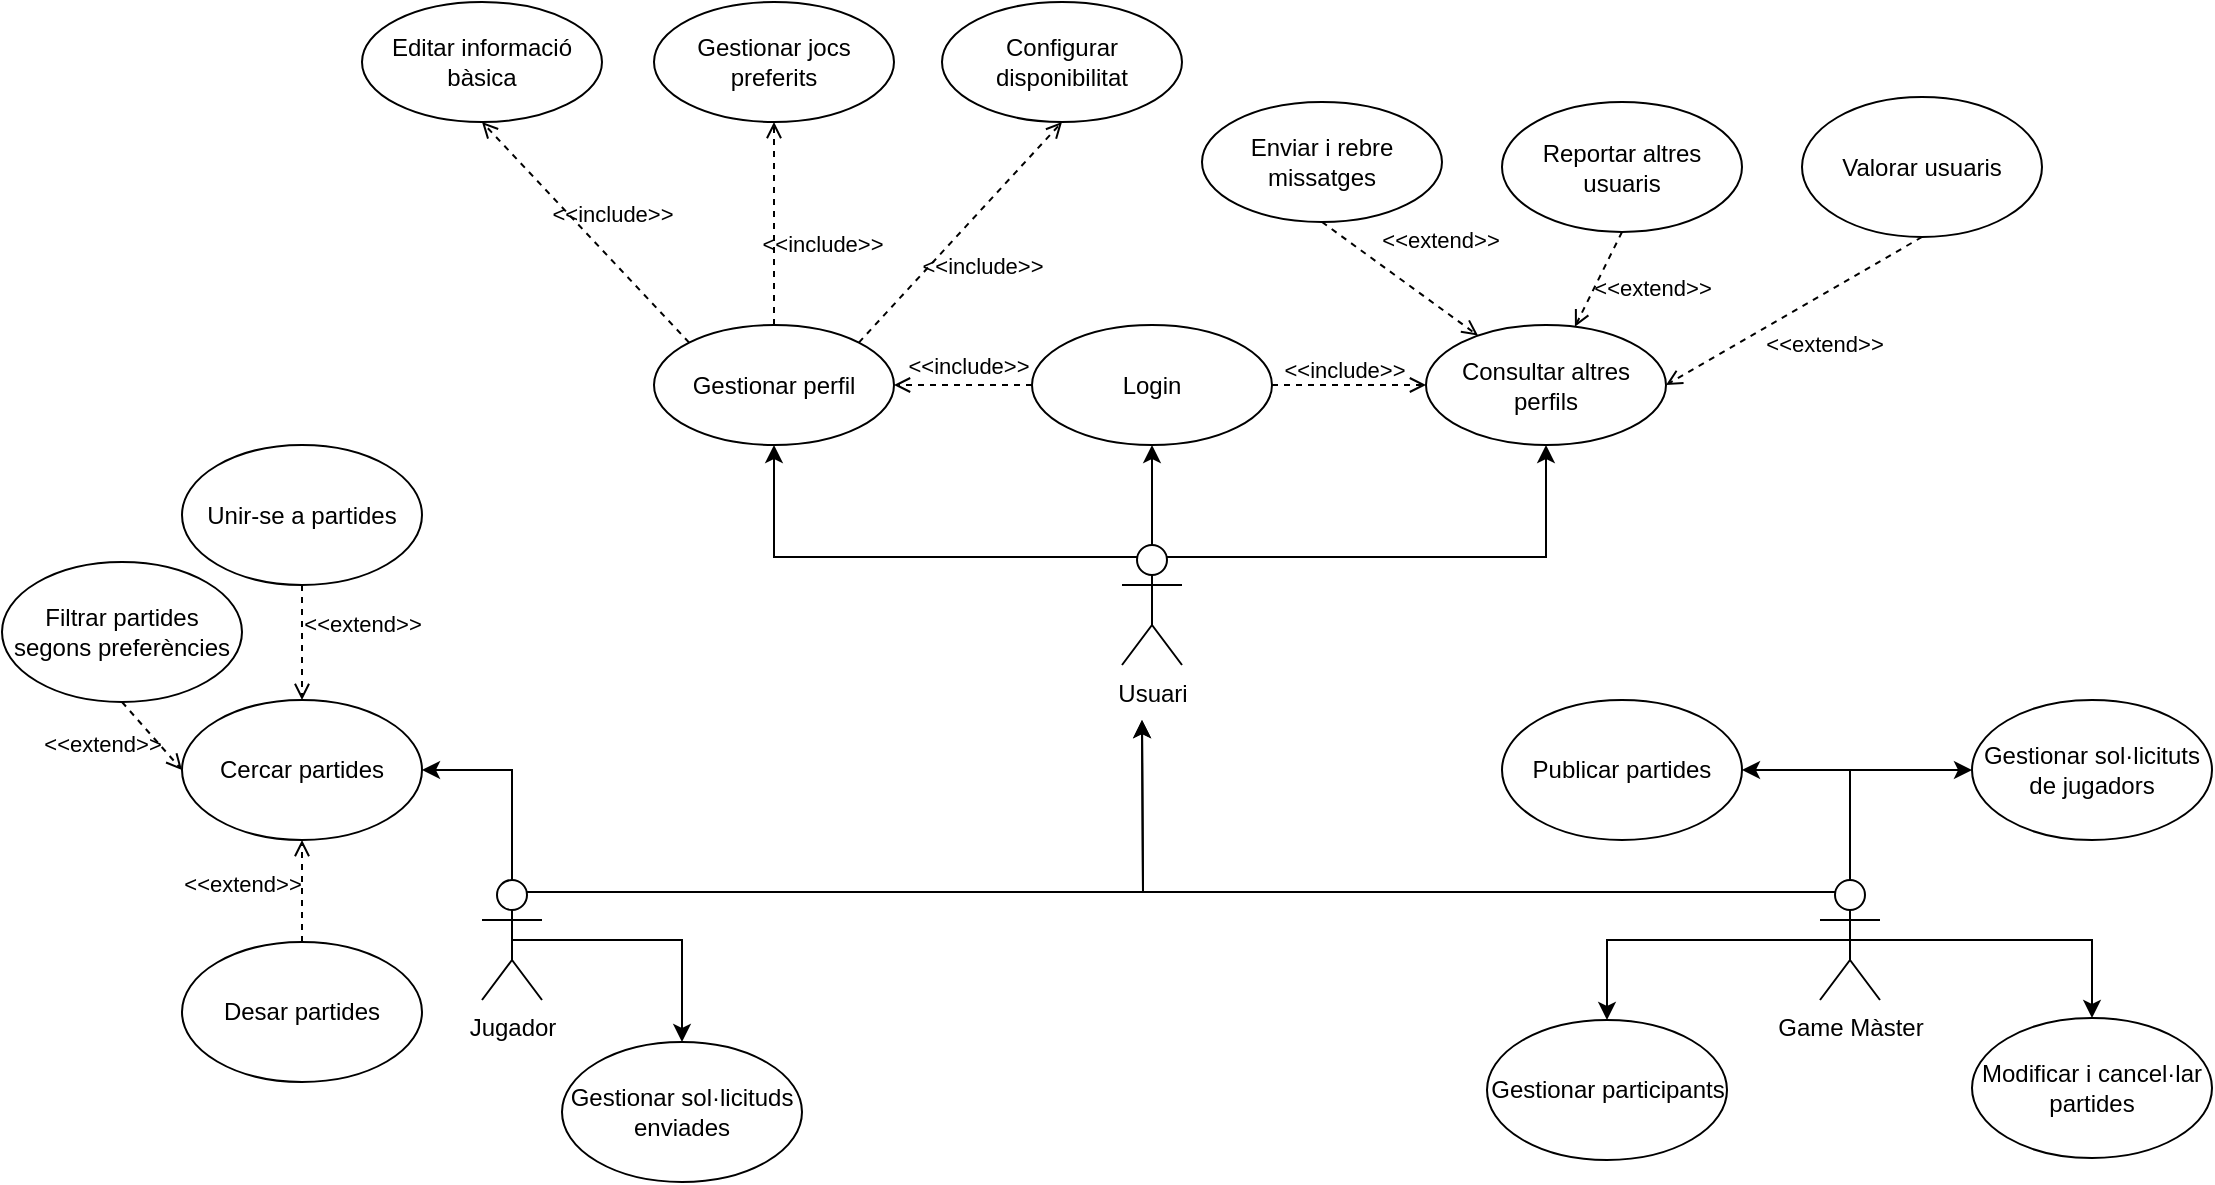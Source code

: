 <mxfile version="27.0.3">
  <diagram name="Página-1" id="YoQqCP4p3tRLKwaqa3iC">
    <mxGraphModel dx="1147" dy="897" grid="1" gridSize="10" guides="1" tooltips="1" connect="1" arrows="1" fold="1" page="1" pageScale="1" pageWidth="1169" pageHeight="827" math="0" shadow="0">
      <root>
        <mxCell id="0" />
        <mxCell id="1" parent="0" />
        <mxCell id="dQ3g4nQFb_6-99uNhmHk-5" style="edgeStyle=orthogonalEdgeStyle;rounded=0;orthogonalLoop=1;jettySize=auto;html=1;exitX=0.25;exitY=0.1;exitDx=0;exitDy=0;exitPerimeter=0;entryX=0.5;entryY=1;entryDx=0;entryDy=0;" parent="1" source="dQ3g4nQFb_6-99uNhmHk-1" target="dQ3g4nQFb_6-99uNhmHk-4" edge="1">
          <mxGeometry relative="1" as="geometry" />
        </mxCell>
        <mxCell id="dQ3g4nQFb_6-99uNhmHk-9" style="edgeStyle=orthogonalEdgeStyle;rounded=0;orthogonalLoop=1;jettySize=auto;html=1;exitX=0.75;exitY=0.1;exitDx=0;exitDy=0;exitPerimeter=0;entryX=0.5;entryY=1;entryDx=0;entryDy=0;" parent="1" source="dQ3g4nQFb_6-99uNhmHk-1" target="dQ3g4nQFb_6-99uNhmHk-8" edge="1">
          <mxGeometry relative="1" as="geometry" />
        </mxCell>
        <mxCell id="dQ3g4nQFb_6-99uNhmHk-41" style="edgeStyle=orthogonalEdgeStyle;rounded=0;orthogonalLoop=1;jettySize=auto;html=1;exitX=0.5;exitY=0;exitDx=0;exitDy=0;exitPerimeter=0;entryX=0.5;entryY=1;entryDx=0;entryDy=0;" parent="1" source="dQ3g4nQFb_6-99uNhmHk-1" target="dQ3g4nQFb_6-99uNhmHk-40" edge="1">
          <mxGeometry relative="1" as="geometry" />
        </mxCell>
        <mxCell id="dQ3g4nQFb_6-99uNhmHk-1" value="Usuari" style="shape=umlActor;verticalLabelPosition=bottom;verticalAlign=top;html=1;outlineConnect=0;" parent="1" vertex="1">
          <mxGeometry x="570" y="361.5" width="30" height="60" as="geometry" />
        </mxCell>
        <mxCell id="dQ3g4nQFb_6-99uNhmHk-4" value="Gestionar perfil" style="ellipse;whiteSpace=wrap;html=1;" parent="1" vertex="1">
          <mxGeometry x="336" y="251.5" width="120" height="60" as="geometry" />
        </mxCell>
        <mxCell id="dQ3g4nQFb_6-99uNhmHk-6" value="Enviar i rebre missatges" style="ellipse;whiteSpace=wrap;html=1;" parent="1" vertex="1">
          <mxGeometry x="610" y="140" width="120" height="60" as="geometry" />
        </mxCell>
        <mxCell id="dQ3g4nQFb_6-99uNhmHk-8" value="Consultar altres perfils" style="ellipse;whiteSpace=wrap;html=1;" parent="1" vertex="1">
          <mxGeometry x="722" y="251.5" width="120" height="60" as="geometry" />
        </mxCell>
        <mxCell id="dQ3g4nQFb_6-99uNhmHk-10" value="Reportar altres usuaris" style="ellipse;whiteSpace=wrap;html=1;" parent="1" vertex="1">
          <mxGeometry x="760" y="140" width="120" height="65" as="geometry" />
        </mxCell>
        <mxCell id="dQ3g4nQFb_6-99uNhmHk-14" style="edgeStyle=orthogonalEdgeStyle;rounded=0;orthogonalLoop=1;jettySize=auto;html=1;exitX=0.75;exitY=0.1;exitDx=0;exitDy=0;exitPerimeter=0;" parent="1" source="dQ3g4nQFb_6-99uNhmHk-12" edge="1">
          <mxGeometry relative="1" as="geometry">
            <mxPoint x="580" y="449" as="targetPoint" />
          </mxGeometry>
        </mxCell>
        <mxCell id="dQ3g4nQFb_6-99uNhmHk-25" style="edgeStyle=orthogonalEdgeStyle;rounded=0;orthogonalLoop=1;jettySize=auto;html=1;exitX=0.5;exitY=0;exitDx=0;exitDy=0;exitPerimeter=0;entryX=1;entryY=0.5;entryDx=0;entryDy=0;" parent="1" source="dQ3g4nQFb_6-99uNhmHk-12" target="dQ3g4nQFb_6-99uNhmHk-17" edge="1">
          <mxGeometry relative="1" as="geometry" />
        </mxCell>
        <mxCell id="dQ3g4nQFb_6-99uNhmHk-12" value="Jugador" style="shape=umlActor;verticalLabelPosition=bottom;verticalAlign=top;html=1;outlineConnect=0;" parent="1" vertex="1">
          <mxGeometry x="250" y="529" width="30" height="60" as="geometry" />
        </mxCell>
        <mxCell id="dQ3g4nQFb_6-99uNhmHk-16" style="edgeStyle=orthogonalEdgeStyle;rounded=0;orthogonalLoop=1;jettySize=auto;html=1;exitX=0.25;exitY=0.1;exitDx=0;exitDy=0;exitPerimeter=0;" parent="1" source="dQ3g4nQFb_6-99uNhmHk-13" edge="1">
          <mxGeometry relative="1" as="geometry">
            <mxPoint x="580" y="449" as="targetPoint" />
          </mxGeometry>
        </mxCell>
        <mxCell id="dQ3g4nQFb_6-99uNhmHk-31" style="edgeStyle=orthogonalEdgeStyle;rounded=0;orthogonalLoop=1;jettySize=auto;html=1;exitX=0.5;exitY=0;exitDx=0;exitDy=0;exitPerimeter=0;entryX=1;entryY=0.5;entryDx=0;entryDy=0;" parent="1" source="dQ3g4nQFb_6-99uNhmHk-13" target="dQ3g4nQFb_6-99uNhmHk-27" edge="1">
          <mxGeometry relative="1" as="geometry" />
        </mxCell>
        <mxCell id="dQ3g4nQFb_6-99uNhmHk-32" style="edgeStyle=orthogonalEdgeStyle;rounded=0;orthogonalLoop=1;jettySize=auto;html=1;exitX=0.5;exitY=0;exitDx=0;exitDy=0;exitPerimeter=0;entryX=0;entryY=0.5;entryDx=0;entryDy=0;" parent="1" source="dQ3g4nQFb_6-99uNhmHk-13" target="dQ3g4nQFb_6-99uNhmHk-28" edge="1">
          <mxGeometry relative="1" as="geometry" />
        </mxCell>
        <mxCell id="dQ3g4nQFb_6-99uNhmHk-33" style="edgeStyle=orthogonalEdgeStyle;rounded=0;orthogonalLoop=1;jettySize=auto;html=1;exitX=0.5;exitY=0.5;exitDx=0;exitDy=0;exitPerimeter=0;entryX=0.5;entryY=0;entryDx=0;entryDy=0;" parent="1" source="dQ3g4nQFb_6-99uNhmHk-13" target="dQ3g4nQFb_6-99uNhmHk-29" edge="1">
          <mxGeometry relative="1" as="geometry" />
        </mxCell>
        <mxCell id="dQ3g4nQFb_6-99uNhmHk-13" value="Game Màster" style="shape=umlActor;verticalLabelPosition=bottom;verticalAlign=top;html=1;outlineConnect=0;" parent="1" vertex="1">
          <mxGeometry x="919" y="529" width="30" height="60" as="geometry" />
        </mxCell>
        <mxCell id="dQ3g4nQFb_6-99uNhmHk-17" value="Cercar partides" style="ellipse;whiteSpace=wrap;html=1;" parent="1" vertex="1">
          <mxGeometry x="100" y="439" width="120" height="70" as="geometry" />
        </mxCell>
        <mxCell id="dQ3g4nQFb_6-99uNhmHk-18" value="Unir-se a partides" style="ellipse;whiteSpace=wrap;html=1;" parent="1" vertex="1">
          <mxGeometry x="100" y="311.5" width="120" height="70" as="geometry" />
        </mxCell>
        <mxCell id="dQ3g4nQFb_6-99uNhmHk-19" value="Desar partides" style="ellipse;whiteSpace=wrap;html=1;" parent="1" vertex="1">
          <mxGeometry x="100" y="560" width="120" height="70" as="geometry" />
        </mxCell>
        <mxCell id="dQ3g4nQFb_6-99uNhmHk-27" value="Publicar partides" style="ellipse;whiteSpace=wrap;html=1;" parent="1" vertex="1">
          <mxGeometry x="760" y="439" width="120" height="70" as="geometry" />
        </mxCell>
        <mxCell id="dQ3g4nQFb_6-99uNhmHk-28" value="Gestionar sol·licituts de jugadors" style="ellipse;whiteSpace=wrap;html=1;" parent="1" vertex="1">
          <mxGeometry x="995" y="439" width="120" height="70" as="geometry" />
        </mxCell>
        <mxCell id="dQ3g4nQFb_6-99uNhmHk-29" value="Modificar i cancel·lar partides" style="ellipse;whiteSpace=wrap;html=1;" parent="1" vertex="1">
          <mxGeometry x="995" y="598" width="120" height="70" as="geometry" />
        </mxCell>
        <mxCell id="dQ3g4nQFb_6-99uNhmHk-35" value="&amp;lt;&amp;lt;include&amp;gt;&amp;gt;" style="html=1;verticalAlign=bottom;labelBackgroundColor=none;endArrow=open;endFill=0;dashed=1;rounded=0;exitX=0;exitY=0;exitDx=0;exitDy=0;entryX=0.5;entryY=1;entryDx=0;entryDy=0;" parent="1" source="dQ3g4nQFb_6-99uNhmHk-4" target="dQ3g4nQFb_6-99uNhmHk-36" edge="1">
          <mxGeometry x="-0.117" y="-10" width="160" relative="1" as="geometry">
            <mxPoint x="377.574" y="251.497" as="sourcePoint" />
            <mxPoint x="290" y="220.21" as="targetPoint" />
            <mxPoint as="offset" />
          </mxGeometry>
        </mxCell>
        <mxCell id="dQ3g4nQFb_6-99uNhmHk-36" value="Editar informació bàsica" style="ellipse;whiteSpace=wrap;html=1;" parent="1" vertex="1">
          <mxGeometry x="190" y="90" width="120" height="60" as="geometry" />
        </mxCell>
        <mxCell id="dQ3g4nQFb_6-99uNhmHk-37" value="&amp;lt;&amp;lt;extend&amp;gt;&amp;gt;" style="html=1;verticalAlign=bottom;labelBackgroundColor=none;endArrow=open;endFill=0;dashed=1;rounded=0;exitX=0.5;exitY=1;exitDx=0;exitDy=0;entryX=0.5;entryY=0;entryDx=0;entryDy=0;" parent="1" source="dQ3g4nQFb_6-99uNhmHk-18" target="dQ3g4nQFb_6-99uNhmHk-17" edge="1">
          <mxGeometry x="-0.009" y="30" width="160" relative="1" as="geometry">
            <mxPoint x="110" y="420" as="sourcePoint" />
            <mxPoint x="270" y="420" as="targetPoint" />
            <mxPoint as="offset" />
          </mxGeometry>
        </mxCell>
        <mxCell id="dQ3g4nQFb_6-99uNhmHk-38" value="&amp;lt;&amp;lt;extend&amp;gt;&amp;gt;" style="html=1;verticalAlign=bottom;labelBackgroundColor=none;endArrow=open;endFill=0;dashed=1;rounded=0;exitX=0.5;exitY=1;exitDx=0;exitDy=0;" parent="1" source="dQ3g4nQFb_6-99uNhmHk-6" target="dQ3g4nQFb_6-99uNhmHk-8" edge="1">
          <mxGeometry x="0.202" y="20" width="160" relative="1" as="geometry">
            <mxPoint x="650" y="211.21" as="sourcePoint" />
            <mxPoint x="650" y="268.21" as="targetPoint" />
            <mxPoint as="offset" />
          </mxGeometry>
        </mxCell>
        <mxCell id="dQ3g4nQFb_6-99uNhmHk-39" value="&amp;lt;&amp;lt;extend&amp;gt;&amp;gt;" style="html=1;verticalAlign=bottom;labelBackgroundColor=none;endArrow=open;endFill=0;dashed=1;rounded=0;exitX=0.5;exitY=1;exitDx=0;exitDy=0;" parent="1" source="dQ3g4nQFb_6-99uNhmHk-10" target="dQ3g4nQFb_6-99uNhmHk-8" edge="1">
          <mxGeometry x="-0.009" y="30" width="160" relative="1" as="geometry">
            <mxPoint x="819.67" y="240" as="sourcePoint" />
            <mxPoint x="819.67" y="297" as="targetPoint" />
            <mxPoint as="offset" />
          </mxGeometry>
        </mxCell>
        <mxCell id="dQ3g4nQFb_6-99uNhmHk-40" value="Login" style="ellipse;whiteSpace=wrap;html=1;" parent="1" vertex="1">
          <mxGeometry x="525" y="251.5" width="120" height="60" as="geometry" />
        </mxCell>
        <mxCell id="dQ3g4nQFb_6-99uNhmHk-42" value="&amp;lt;&amp;lt;include&amp;gt;&amp;gt;" style="html=1;verticalAlign=bottom;labelBackgroundColor=none;endArrow=open;endFill=0;dashed=1;rounded=0;exitX=0;exitY=0.5;exitDx=0;exitDy=0;entryX=1;entryY=0.5;entryDx=0;entryDy=0;" parent="1" source="dQ3g4nQFb_6-99uNhmHk-40" target="dQ3g4nQFb_6-99uNhmHk-4" edge="1">
          <mxGeometry x="-0.079" y="-1" width="160" relative="1" as="geometry">
            <mxPoint x="486" y="263" as="sourcePoint" />
            <mxPoint x="400" y="205" as="targetPoint" />
            <mxPoint as="offset" />
          </mxGeometry>
        </mxCell>
        <mxCell id="dQ3g4nQFb_6-99uNhmHk-43" value="&amp;lt;&amp;lt;include&amp;gt;&amp;gt;" style="html=1;verticalAlign=bottom;labelBackgroundColor=none;endArrow=open;endFill=0;dashed=1;rounded=0;exitX=1;exitY=0.5;exitDx=0;exitDy=0;entryX=0;entryY=0.5;entryDx=0;entryDy=0;" parent="1" source="dQ3g4nQFb_6-99uNhmHk-40" target="dQ3g4nQFb_6-99uNhmHk-8" edge="1">
          <mxGeometry x="-0.079" y="-1" width="160" relative="1" as="geometry">
            <mxPoint x="612.5" y="292" as="sourcePoint" />
            <mxPoint x="557.5" y="292" as="targetPoint" />
            <mxPoint as="offset" />
          </mxGeometry>
        </mxCell>
        <mxCell id="dQ3g4nQFb_6-99uNhmHk-44" value="Valorar usuaris" style="ellipse;whiteSpace=wrap;html=1;" parent="1" vertex="1">
          <mxGeometry x="910" y="137.5" width="120" height="70" as="geometry" />
        </mxCell>
        <mxCell id="dQ3g4nQFb_6-99uNhmHk-45" value="&amp;lt;&amp;lt;extend&amp;gt;&amp;gt;" style="html=1;verticalAlign=bottom;labelBackgroundColor=none;endArrow=open;endFill=0;dashed=1;rounded=0;exitX=0.5;exitY=1;exitDx=0;exitDy=0;entryX=1;entryY=0.5;entryDx=0;entryDy=0;" parent="1" source="dQ3g4nQFb_6-99uNhmHk-44" target="dQ3g4nQFb_6-99uNhmHk-8" edge="1">
          <mxGeometry x="-0.009" y="30" width="160" relative="1" as="geometry">
            <mxPoint x="933" y="230" as="sourcePoint" />
            <mxPoint x="910" y="277" as="targetPoint" />
            <mxPoint as="offset" />
          </mxGeometry>
        </mxCell>
        <mxCell id="dQ3g4nQFb_6-99uNhmHk-46" value="&amp;lt;&amp;lt;extend&amp;gt;&amp;gt;" style="html=1;verticalAlign=bottom;labelBackgroundColor=none;endArrow=open;endFill=0;dashed=1;rounded=0;exitX=0.5;exitY=0;exitDx=0;exitDy=0;entryX=0.5;entryY=1;entryDx=0;entryDy=0;" parent="1" source="dQ3g4nQFb_6-99uNhmHk-19" target="dQ3g4nQFb_6-99uNhmHk-17" edge="1">
          <mxGeometry x="-0.216" y="30" width="160" relative="1" as="geometry">
            <mxPoint x="159.67" y="560" as="sourcePoint" />
            <mxPoint x="159.67" y="617" as="targetPoint" />
            <mxPoint as="offset" />
          </mxGeometry>
        </mxCell>
        <mxCell id="vifOnb5EJLgUsU_zZwA6-1" value="&amp;lt;&amp;lt;include&amp;gt;&amp;gt;" style="html=1;verticalAlign=bottom;labelBackgroundColor=none;endArrow=open;endFill=0;dashed=1;rounded=0;exitX=0.5;exitY=0;exitDx=0;exitDy=0;entryX=0.5;entryY=1;entryDx=0;entryDy=0;" edge="1" target="vifOnb5EJLgUsU_zZwA6-2" parent="1" source="dQ3g4nQFb_6-99uNhmHk-4">
          <mxGeometry x="-0.379" y="-24" width="160" relative="1" as="geometry">
            <mxPoint x="504" y="260" as="sourcePoint" />
            <mxPoint x="440" y="220.21" as="targetPoint" />
            <mxPoint as="offset" />
          </mxGeometry>
        </mxCell>
        <mxCell id="vifOnb5EJLgUsU_zZwA6-2" value="Gestionar jocs preferits" style="ellipse;whiteSpace=wrap;html=1;" vertex="1" parent="1">
          <mxGeometry x="336" y="90.0" width="120" height="60" as="geometry" />
        </mxCell>
        <mxCell id="vifOnb5EJLgUsU_zZwA6-3" value="&amp;lt;&amp;lt;include&amp;gt;&amp;gt;" style="html=1;verticalAlign=bottom;labelBackgroundColor=none;endArrow=open;endFill=0;dashed=1;rounded=0;exitX=1;exitY=0;exitDx=0;exitDy=0;entryX=0.5;entryY=1;entryDx=0;entryDy=0;" edge="1" target="vifOnb5EJLgUsU_zZwA6-4" parent="1" source="dQ3g4nQFb_6-99uNhmHk-4">
          <mxGeometry x="-0.152" y="-25" width="160" relative="1" as="geometry">
            <mxPoint x="540" y="251" as="sourcePoint" />
            <mxPoint x="584" y="219.21" as="targetPoint" />
            <mxPoint as="offset" />
          </mxGeometry>
        </mxCell>
        <mxCell id="vifOnb5EJLgUsU_zZwA6-4" value="Configurar disponibilitat" style="ellipse;whiteSpace=wrap;html=1;" vertex="1" parent="1">
          <mxGeometry x="480" y="90.0" width="120" height="60" as="geometry" />
        </mxCell>
        <mxCell id="vifOnb5EJLgUsU_zZwA6-5" value="Filtrar partides segons preferències" style="ellipse;whiteSpace=wrap;html=1;" vertex="1" parent="1">
          <mxGeometry x="10" y="370" width="120" height="70" as="geometry" />
        </mxCell>
        <mxCell id="vifOnb5EJLgUsU_zZwA6-6" value="&amp;lt;&amp;lt;extend&amp;gt;&amp;gt;" style="html=1;verticalAlign=bottom;labelBackgroundColor=none;endArrow=open;endFill=0;dashed=1;rounded=0;exitX=0.5;exitY=1;exitDx=0;exitDy=0;entryX=0;entryY=0.5;entryDx=0;entryDy=0;" edge="1" source="vifOnb5EJLgUsU_zZwA6-5" parent="1" target="dQ3g4nQFb_6-99uNhmHk-17">
          <mxGeometry x="-0.3" y="-27" width="160" relative="1" as="geometry">
            <mxPoint x="20" y="478.5" as="sourcePoint" />
            <mxPoint x="70" y="497.5" as="targetPoint" />
            <mxPoint as="offset" />
          </mxGeometry>
        </mxCell>
        <mxCell id="vifOnb5EJLgUsU_zZwA6-7" style="edgeStyle=orthogonalEdgeStyle;rounded=0;orthogonalLoop=1;jettySize=auto;html=1;entryX=0.5;entryY=0;entryDx=0;entryDy=0;exitX=0.5;exitY=0.5;exitDx=0;exitDy=0;exitPerimeter=0;" edge="1" target="vifOnb5EJLgUsU_zZwA6-8" parent="1" source="dQ3g4nQFb_6-99uNhmHk-12">
          <mxGeometry relative="1" as="geometry">
            <mxPoint x="381" y="715" as="sourcePoint" />
            <mxPoint x="336.0" y="660" as="targetPoint" />
          </mxGeometry>
        </mxCell>
        <mxCell id="vifOnb5EJLgUsU_zZwA6-8" value="Gestionar sol·licituds enviades" style="ellipse;whiteSpace=wrap;html=1;" vertex="1" parent="1">
          <mxGeometry x="290" y="610" width="120" height="70" as="geometry" />
        </mxCell>
        <mxCell id="vifOnb5EJLgUsU_zZwA6-9" value="Gestionar participants" style="ellipse;whiteSpace=wrap;html=1;" vertex="1" parent="1">
          <mxGeometry x="752.5" y="599" width="120" height="70" as="geometry" />
        </mxCell>
        <mxCell id="vifOnb5EJLgUsU_zZwA6-10" style="edgeStyle=orthogonalEdgeStyle;rounded=0;orthogonalLoop=1;jettySize=auto;html=1;exitX=0.5;exitY=0.5;exitDx=0;exitDy=0;exitPerimeter=0;entryX=0.5;entryY=0;entryDx=0;entryDy=0;" edge="1" target="vifOnb5EJLgUsU_zZwA6-9" parent="1" source="dQ3g4nQFb_6-99uNhmHk-13">
          <mxGeometry relative="1" as="geometry">
            <mxPoint x="691.5" y="560" as="sourcePoint" />
          </mxGeometry>
        </mxCell>
      </root>
    </mxGraphModel>
  </diagram>
</mxfile>
